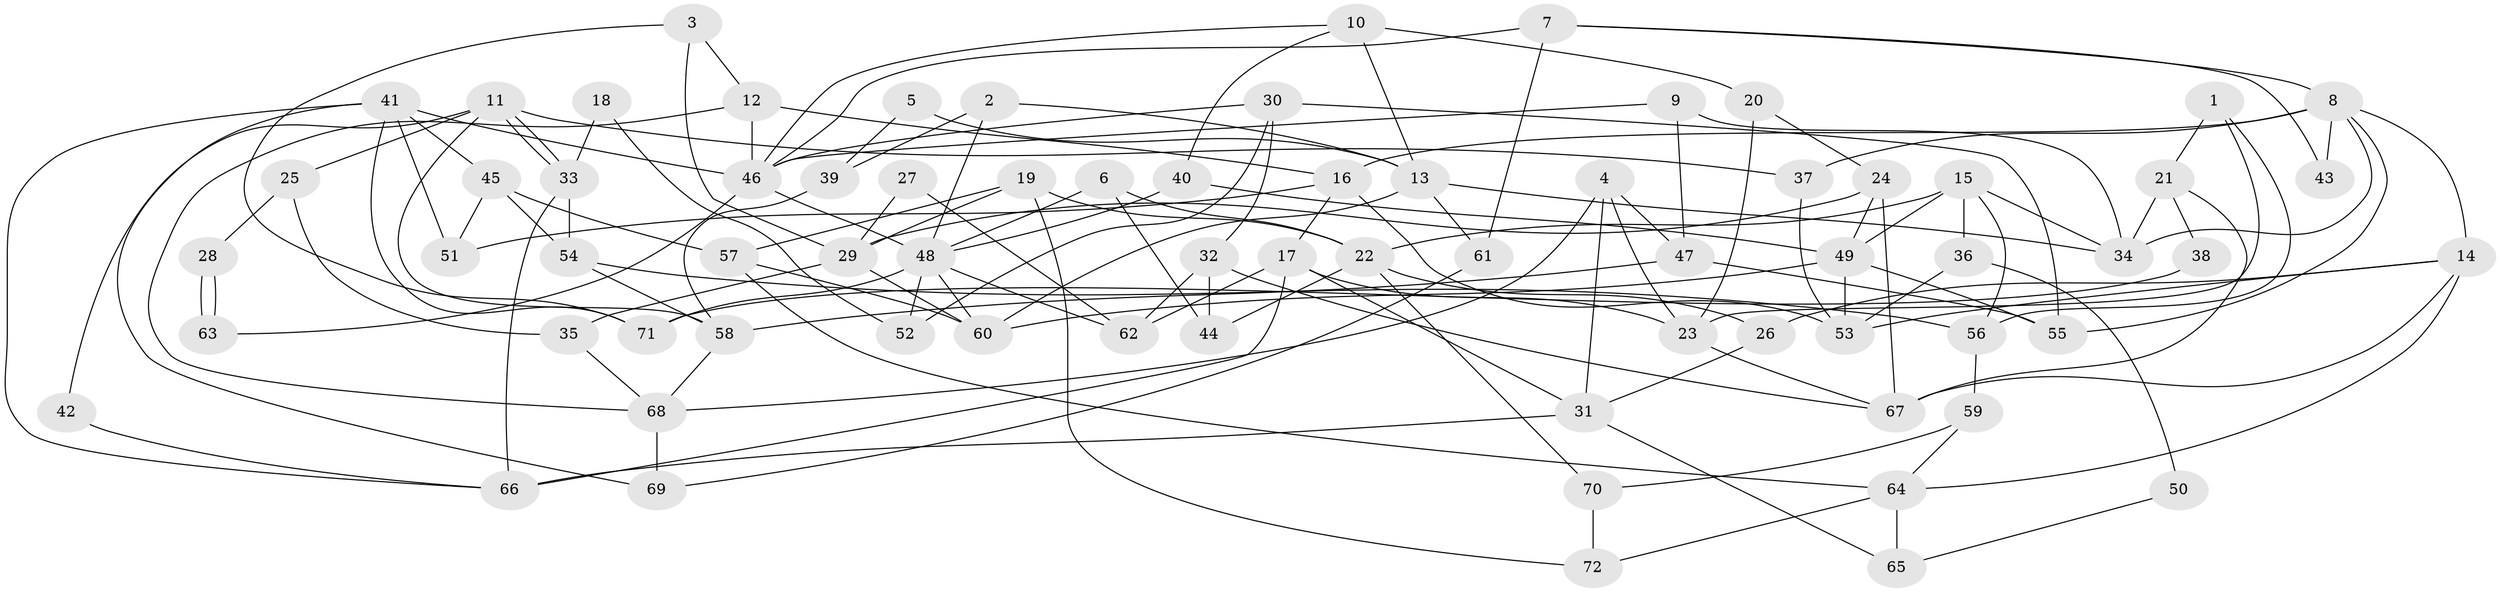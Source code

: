 // coarse degree distribution, {5: 0.09523809523809523, 4: 0.23809523809523808, 7: 0.14285714285714285, 6: 0.14285714285714285, 2: 0.07142857142857142, 9: 0.047619047619047616, 3: 0.16666666666666666, 8: 0.07142857142857142, 11: 0.023809523809523808}
// Generated by graph-tools (version 1.1) at 2025/41/03/06/25 10:41:56]
// undirected, 72 vertices, 144 edges
graph export_dot {
graph [start="1"]
  node [color=gray90,style=filled];
  1;
  2;
  3;
  4;
  5;
  6;
  7;
  8;
  9;
  10;
  11;
  12;
  13;
  14;
  15;
  16;
  17;
  18;
  19;
  20;
  21;
  22;
  23;
  24;
  25;
  26;
  27;
  28;
  29;
  30;
  31;
  32;
  33;
  34;
  35;
  36;
  37;
  38;
  39;
  40;
  41;
  42;
  43;
  44;
  45;
  46;
  47;
  48;
  49;
  50;
  51;
  52;
  53;
  54;
  55;
  56;
  57;
  58;
  59;
  60;
  61;
  62;
  63;
  64;
  65;
  66;
  67;
  68;
  69;
  70;
  71;
  72;
  1 -- 23;
  1 -- 21;
  1 -- 56;
  2 -- 13;
  2 -- 48;
  2 -- 39;
  3 -- 71;
  3 -- 12;
  3 -- 29;
  4 -- 68;
  4 -- 31;
  4 -- 23;
  4 -- 47;
  5 -- 39;
  5 -- 13;
  6 -- 22;
  6 -- 48;
  6 -- 44;
  7 -- 46;
  7 -- 8;
  7 -- 43;
  7 -- 61;
  8 -- 14;
  8 -- 37;
  8 -- 16;
  8 -- 34;
  8 -- 43;
  8 -- 55;
  9 -- 47;
  9 -- 34;
  9 -- 46;
  10 -- 46;
  10 -- 40;
  10 -- 13;
  10 -- 20;
  11 -- 58;
  11 -- 33;
  11 -- 33;
  11 -- 25;
  11 -- 37;
  11 -- 42;
  12 -- 16;
  12 -- 46;
  12 -- 68;
  13 -- 60;
  13 -- 34;
  13 -- 61;
  14 -- 67;
  14 -- 53;
  14 -- 26;
  14 -- 64;
  15 -- 49;
  15 -- 34;
  15 -- 22;
  15 -- 36;
  15 -- 56;
  16 -- 17;
  16 -- 51;
  16 -- 53;
  17 -- 31;
  17 -- 23;
  17 -- 62;
  17 -- 66;
  18 -- 52;
  18 -- 33;
  19 -- 57;
  19 -- 29;
  19 -- 22;
  19 -- 72;
  20 -- 24;
  20 -- 23;
  21 -- 34;
  21 -- 67;
  21 -- 38;
  22 -- 26;
  22 -- 44;
  22 -- 70;
  23 -- 67;
  24 -- 67;
  24 -- 49;
  24 -- 29;
  25 -- 35;
  25 -- 28;
  26 -- 31;
  27 -- 62;
  27 -- 29;
  28 -- 63;
  28 -- 63;
  29 -- 35;
  29 -- 60;
  30 -- 32;
  30 -- 46;
  30 -- 52;
  30 -- 55;
  31 -- 66;
  31 -- 65;
  32 -- 44;
  32 -- 62;
  32 -- 67;
  33 -- 54;
  33 -- 66;
  35 -- 68;
  36 -- 53;
  36 -- 50;
  37 -- 53;
  38 -- 71;
  39 -- 58;
  40 -- 48;
  40 -- 49;
  41 -- 66;
  41 -- 69;
  41 -- 45;
  41 -- 46;
  41 -- 51;
  41 -- 71;
  42 -- 66;
  45 -- 51;
  45 -- 54;
  45 -- 57;
  46 -- 48;
  46 -- 63;
  47 -- 55;
  47 -- 58;
  48 -- 60;
  48 -- 52;
  48 -- 62;
  48 -- 71;
  49 -- 60;
  49 -- 55;
  49 -- 53;
  50 -- 65;
  54 -- 56;
  54 -- 58;
  56 -- 59;
  57 -- 64;
  57 -- 60;
  58 -- 68;
  59 -- 70;
  59 -- 64;
  61 -- 69;
  64 -- 65;
  64 -- 72;
  68 -- 69;
  70 -- 72;
}
